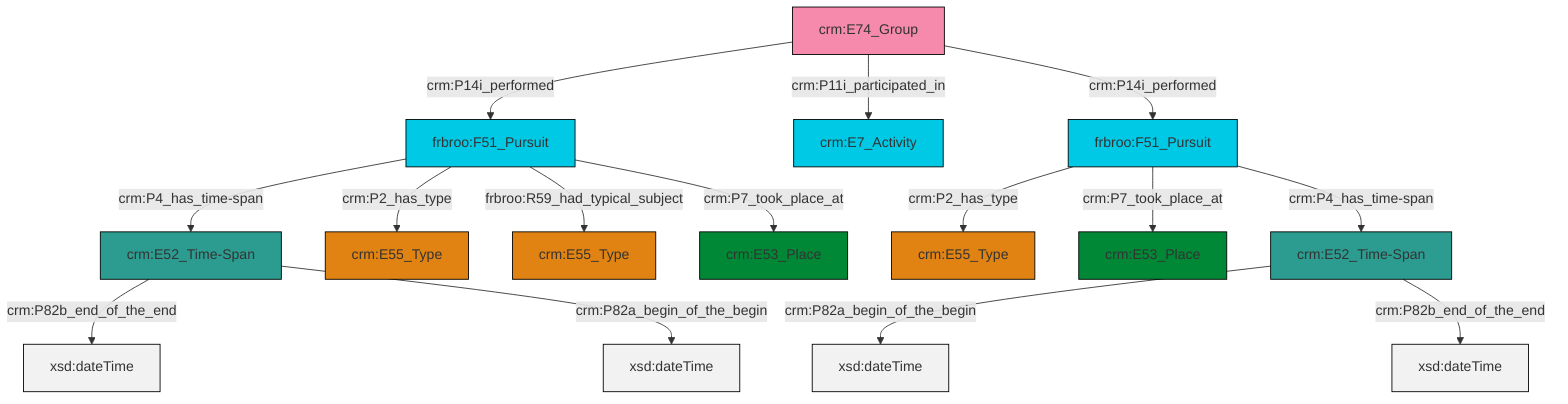 graph TD
classDef Literal fill:#f2f2f2,stroke:#000000;
classDef CRM_Entity fill:#FFFFFF,stroke:#000000;
classDef Temporal_Entity fill:#00C9E6, stroke:#000000;
classDef Type fill:#E18312, stroke:#000000;
classDef Time-Span fill:#2C9C91, stroke:#000000;
classDef Appellation fill:#FFEB7F, stroke:#000000;
classDef Place fill:#008836, stroke:#000000;
classDef Persistent_Item fill:#B266B2, stroke:#000000;
classDef Conceptual_Object fill:#FFD700, stroke:#000000;
classDef Physical_Thing fill:#D2B48C, stroke:#000000;
classDef Actor fill:#f58aad, stroke:#000000;
classDef PC_Classes fill:#4ce600, stroke:#000000;
classDef Multi fill:#cccccc,stroke:#000000;

4["crm:E74_Group"]:::Actor -->|crm:P14i_performed| 2["frbroo:F51_Pursuit"]:::Temporal_Entity
5["crm:E52_Time-Span"]:::Time-Span -->|crm:P82b_end_of_the_end| 6[xsd:dateTime]:::Literal
2["frbroo:F51_Pursuit"]:::Temporal_Entity -->|crm:P4_has_time-span| 5["crm:E52_Time-Span"]:::Time-Span
7["frbroo:F51_Pursuit"]:::Temporal_Entity -->|crm:P2_has_type| 0["crm:E55_Type"]:::Type
5["crm:E52_Time-Span"]:::Time-Span -->|crm:P82a_begin_of_the_begin| 14[xsd:dateTime]:::Literal
7["frbroo:F51_Pursuit"]:::Temporal_Entity -->|crm:P7_took_place_at| 16["crm:E53_Place"]:::Place
10["crm:E52_Time-Span"]:::Time-Span -->|crm:P82a_begin_of_the_begin| 25[xsd:dateTime]:::Literal
2["frbroo:F51_Pursuit"]:::Temporal_Entity -->|crm:P2_has_type| 12["crm:E55_Type"]:::Type
2["frbroo:F51_Pursuit"]:::Temporal_Entity -->|frbroo:R59_had_typical_subject| 20["crm:E55_Type"]:::Type
2["frbroo:F51_Pursuit"]:::Temporal_Entity -->|crm:P7_took_place_at| 22["crm:E53_Place"]:::Place
4["crm:E74_Group"]:::Actor -->|crm:P11i_participated_in| 17["crm:E7_Activity"]:::Temporal_Entity
10["crm:E52_Time-Span"]:::Time-Span -->|crm:P82b_end_of_the_end| 26[xsd:dateTime]:::Literal
4["crm:E74_Group"]:::Actor -->|crm:P14i_performed| 7["frbroo:F51_Pursuit"]:::Temporal_Entity
7["frbroo:F51_Pursuit"]:::Temporal_Entity -->|crm:P4_has_time-span| 10["crm:E52_Time-Span"]:::Time-Span